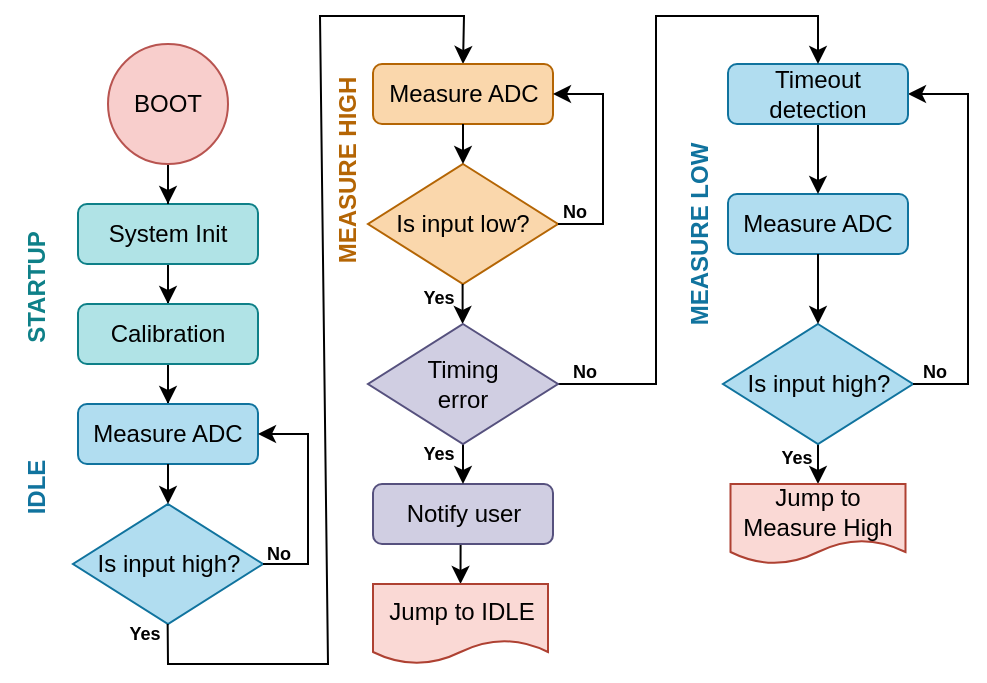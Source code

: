 <mxfile version="21.2.8" type="device">
  <diagram name="Page-1" id="d5M82XVoFlcnD1Bgav1w">
    <mxGraphModel dx="574" dy="353" grid="0" gridSize="12" guides="1" tooltips="1" connect="1" arrows="1" fold="1" page="1" pageScale="1" pageWidth="850" pageHeight="1100" math="0" shadow="0">
      <root>
        <mxCell id="0" />
        <mxCell id="1" parent="0" />
        <mxCell id="KZD-ql66Sq3qSRYaAD4a-8" value="" style="edgeStyle=orthogonalEdgeStyle;rounded=0;orthogonalLoop=1;jettySize=auto;html=1;" edge="1" parent="1" source="KZD-ql66Sq3qSRYaAD4a-2" target="KZD-ql66Sq3qSRYaAD4a-6">
          <mxGeometry relative="1" as="geometry" />
        </mxCell>
        <mxCell id="KZD-ql66Sq3qSRYaAD4a-2" value="System Init" style="rounded=1;whiteSpace=wrap;html=1;fillColor=#b0e3e6;strokeColor=#0e8088;" vertex="1" parent="1">
          <mxGeometry x="215" y="250" width="90" height="30" as="geometry" />
        </mxCell>
        <mxCell id="KZD-ql66Sq3qSRYaAD4a-7" value="" style="edgeStyle=orthogonalEdgeStyle;rounded=0;orthogonalLoop=1;jettySize=auto;html=1;entryX=0.5;entryY=0;entryDx=0;entryDy=0;" edge="1" parent="1" source="KZD-ql66Sq3qSRYaAD4a-5" target="KZD-ql66Sq3qSRYaAD4a-2">
          <mxGeometry relative="1" as="geometry">
            <mxPoint x="310" y="230" as="targetPoint" />
          </mxGeometry>
        </mxCell>
        <mxCell id="KZD-ql66Sq3qSRYaAD4a-5" value="BOOT" style="ellipse;whiteSpace=wrap;html=1;aspect=fixed;fillColor=#f8cecc;strokeColor=#b85450;" vertex="1" parent="1">
          <mxGeometry x="230" y="170" width="60" height="60" as="geometry" />
        </mxCell>
        <mxCell id="KZD-ql66Sq3qSRYaAD4a-18" value="" style="edgeStyle=orthogonalEdgeStyle;rounded=0;orthogonalLoop=1;jettySize=auto;html=1;" edge="1" parent="1" source="KZD-ql66Sq3qSRYaAD4a-6" target="KZD-ql66Sq3qSRYaAD4a-14">
          <mxGeometry relative="1" as="geometry" />
        </mxCell>
        <mxCell id="KZD-ql66Sq3qSRYaAD4a-6" value="Calibration" style="rounded=1;whiteSpace=wrap;html=1;fillColor=#b0e3e6;strokeColor=#0e8088;" vertex="1" parent="1">
          <mxGeometry x="215" y="300" width="90" height="30" as="geometry" />
        </mxCell>
        <mxCell id="KZD-ql66Sq3qSRYaAD4a-11" value="Is input high?" style="rhombus;whiteSpace=wrap;html=1;fillColor=#b1ddf0;strokeColor=#10739e;" vertex="1" parent="1">
          <mxGeometry x="212.5" y="400" width="95" height="60" as="geometry" />
        </mxCell>
        <mxCell id="KZD-ql66Sq3qSRYaAD4a-14" value="Measure ADC" style="rounded=1;whiteSpace=wrap;html=1;fillColor=#b1ddf0;strokeColor=#10739e;" vertex="1" parent="1">
          <mxGeometry x="215" y="350" width="90" height="30" as="geometry" />
        </mxCell>
        <mxCell id="KZD-ql66Sq3qSRYaAD4a-15" value="" style="endArrow=classic;html=1;rounded=0;exitX=1;exitY=0.5;exitDx=0;exitDy=0;entryX=1;entryY=0.5;entryDx=0;entryDy=0;" edge="1" parent="1" source="KZD-ql66Sq3qSRYaAD4a-11" target="KZD-ql66Sq3qSRYaAD4a-14">
          <mxGeometry width="50" height="50" relative="1" as="geometry">
            <mxPoint x="330" y="415" as="sourcePoint" />
            <mxPoint x="330" y="445" as="targetPoint" />
            <Array as="points">
              <mxPoint x="330" y="430" />
              <mxPoint x="330" y="365" />
            </Array>
          </mxGeometry>
        </mxCell>
        <mxCell id="KZD-ql66Sq3qSRYaAD4a-20" value="" style="endArrow=classic;html=1;rounded=0;exitX=0.5;exitY=1;exitDx=0;exitDy=0;entryX=0.5;entryY=0;entryDx=0;entryDy=0;" edge="1" parent="1" source="KZD-ql66Sq3qSRYaAD4a-14" target="KZD-ql66Sq3qSRYaAD4a-11">
          <mxGeometry width="50" height="50" relative="1" as="geometry">
            <mxPoint x="360" y="390" as="sourcePoint" />
            <mxPoint x="360" y="420" as="targetPoint" />
          </mxGeometry>
        </mxCell>
        <mxCell id="KZD-ql66Sq3qSRYaAD4a-21" value="" style="endArrow=classic;html=1;rounded=0;entryX=0.5;entryY=0;entryDx=0;entryDy=0;" edge="1" parent="1" target="KZD-ql66Sq3qSRYaAD4a-24">
          <mxGeometry width="50" height="50" relative="1" as="geometry">
            <mxPoint x="259.83" y="460" as="sourcePoint" />
            <mxPoint x="365" y="195" as="targetPoint" />
            <Array as="points">
              <mxPoint x="260" y="480" />
              <mxPoint x="340" y="480" />
              <mxPoint x="336" y="156" />
              <mxPoint x="408" y="156" />
            </Array>
          </mxGeometry>
        </mxCell>
        <mxCell id="KZD-ql66Sq3qSRYaAD4a-23" value="Is input low?" style="rhombus;whiteSpace=wrap;html=1;fillColor=#fad7ac;strokeColor=#b46504;" vertex="1" parent="1">
          <mxGeometry x="360" y="230" width="95" height="60" as="geometry" />
        </mxCell>
        <mxCell id="KZD-ql66Sq3qSRYaAD4a-24" value="Measure ADC" style="rounded=1;whiteSpace=wrap;html=1;fillColor=#fad7ac;strokeColor=#b46504;" vertex="1" parent="1">
          <mxGeometry x="362.5" y="180" width="90" height="30" as="geometry" />
        </mxCell>
        <mxCell id="KZD-ql66Sq3qSRYaAD4a-25" value="" style="endArrow=classic;html=1;rounded=0;exitX=1;exitY=0.5;exitDx=0;exitDy=0;entryX=1;entryY=0.5;entryDx=0;entryDy=0;" edge="1" parent="1" source="KZD-ql66Sq3qSRYaAD4a-23" target="KZD-ql66Sq3qSRYaAD4a-24">
          <mxGeometry width="50" height="50" relative="1" as="geometry">
            <mxPoint x="477.5" y="245" as="sourcePoint" />
            <mxPoint x="477.5" y="275" as="targetPoint" />
            <Array as="points">
              <mxPoint x="477.5" y="260" />
              <mxPoint x="477.5" y="195" />
            </Array>
          </mxGeometry>
        </mxCell>
        <mxCell id="KZD-ql66Sq3qSRYaAD4a-26" value="" style="endArrow=classic;html=1;rounded=0;exitX=0.5;exitY=1;exitDx=0;exitDy=0;entryX=0.5;entryY=0;entryDx=0;entryDy=0;" edge="1" parent="1" source="KZD-ql66Sq3qSRYaAD4a-24" target="KZD-ql66Sq3qSRYaAD4a-23">
          <mxGeometry width="50" height="50" relative="1" as="geometry">
            <mxPoint x="507.5" y="220" as="sourcePoint" />
            <mxPoint x="507.5" y="250" as="targetPoint" />
          </mxGeometry>
        </mxCell>
        <mxCell id="KZD-ql66Sq3qSRYaAD4a-47" value="" style="edgeStyle=orthogonalEdgeStyle;rounded=0;orthogonalLoop=1;jettySize=auto;html=1;" edge="1" parent="1" source="KZD-ql66Sq3qSRYaAD4a-27" target="KZD-ql66Sq3qSRYaAD4a-46">
          <mxGeometry relative="1" as="geometry" />
        </mxCell>
        <mxCell id="KZD-ql66Sq3qSRYaAD4a-27" value="Is input high?" style="rhombus;whiteSpace=wrap;html=1;fillColor=#b1ddf0;strokeColor=#10739E;" vertex="1" parent="1">
          <mxGeometry x="537.5" y="310" width="95" height="60" as="geometry" />
        </mxCell>
        <mxCell id="KZD-ql66Sq3qSRYaAD4a-28" value="Measure ADC" style="rounded=1;whiteSpace=wrap;html=1;fillColor=#b1ddf0;strokeColor=#10739e;" vertex="1" parent="1">
          <mxGeometry x="540" y="245" width="90" height="30" as="geometry" />
        </mxCell>
        <mxCell id="KZD-ql66Sq3qSRYaAD4a-29" value="" style="endArrow=classic;html=1;rounded=0;exitX=1;exitY=0.5;exitDx=0;exitDy=0;entryX=1;entryY=0.5;entryDx=0;entryDy=0;" edge="1" parent="1" source="KZD-ql66Sq3qSRYaAD4a-27" target="KZD-ql66Sq3qSRYaAD4a-36">
          <mxGeometry width="50" height="50" relative="1" as="geometry">
            <mxPoint x="657.5" y="315" as="sourcePoint" />
            <mxPoint x="657.5" y="345" as="targetPoint" />
            <Array as="points">
              <mxPoint x="660" y="340" />
              <mxPoint x="660" y="195" />
            </Array>
          </mxGeometry>
        </mxCell>
        <mxCell id="KZD-ql66Sq3qSRYaAD4a-30" value="" style="endArrow=classic;html=1;rounded=0;exitX=0.5;exitY=1;exitDx=0;exitDy=0;entryX=0.5;entryY=0;entryDx=0;entryDy=0;" edge="1" parent="1" source="KZD-ql66Sq3qSRYaAD4a-28" target="KZD-ql66Sq3qSRYaAD4a-27">
          <mxGeometry width="50" height="50" relative="1" as="geometry">
            <mxPoint x="687.5" y="290" as="sourcePoint" />
            <mxPoint x="687.5" y="320" as="targetPoint" />
          </mxGeometry>
        </mxCell>
        <mxCell id="KZD-ql66Sq3qSRYaAD4a-32" value="" style="endArrow=classic;html=1;rounded=0;exitX=0.5;exitY=1;exitDx=0;exitDy=0;entryX=0.5;entryY=0;entryDx=0;entryDy=0;" edge="1" parent="1">
          <mxGeometry width="50" height="50" relative="1" as="geometry">
            <mxPoint x="407.3" y="290" as="sourcePoint" />
            <mxPoint x="407.3" y="310" as="targetPoint" />
          </mxGeometry>
        </mxCell>
        <mxCell id="KZD-ql66Sq3qSRYaAD4a-49" style="edgeStyle=orthogonalEdgeStyle;rounded=0;orthogonalLoop=1;jettySize=auto;html=1;exitX=0.5;exitY=1;exitDx=0;exitDy=0;entryX=0.5;entryY=0;entryDx=0;entryDy=0;" edge="1" parent="1" source="KZD-ql66Sq3qSRYaAD4a-34" target="KZD-ql66Sq3qSRYaAD4a-40">
          <mxGeometry relative="1" as="geometry" />
        </mxCell>
        <mxCell id="KZD-ql66Sq3qSRYaAD4a-34" value="Notify user" style="rounded=1;whiteSpace=wrap;html=1;fillColor=#d0cee2;strokeColor=#56517e;" vertex="1" parent="1">
          <mxGeometry x="362.5" y="390" width="90" height="30" as="geometry" />
        </mxCell>
        <mxCell id="KZD-ql66Sq3qSRYaAD4a-45" value="" style="edgeStyle=orthogonalEdgeStyle;rounded=0;orthogonalLoop=1;jettySize=auto;html=1;" edge="1" parent="1" source="KZD-ql66Sq3qSRYaAD4a-36" target="KZD-ql66Sq3qSRYaAD4a-28">
          <mxGeometry relative="1" as="geometry" />
        </mxCell>
        <mxCell id="KZD-ql66Sq3qSRYaAD4a-36" value="Timeout detection" style="rounded=1;whiteSpace=wrap;html=1;fillColor=#b1ddf0;strokeColor=#10739e;" vertex="1" parent="1">
          <mxGeometry x="540" y="180" width="90" height="30" as="geometry" />
        </mxCell>
        <mxCell id="KZD-ql66Sq3qSRYaAD4a-38" style="edgeStyle=orthogonalEdgeStyle;rounded=0;orthogonalLoop=1;jettySize=auto;html=1;exitX=0.5;exitY=1;exitDx=0;exitDy=0;entryX=0.5;entryY=0;entryDx=0;entryDy=0;" edge="1" parent="1" source="KZD-ql66Sq3qSRYaAD4a-37" target="KZD-ql66Sq3qSRYaAD4a-34">
          <mxGeometry relative="1" as="geometry" />
        </mxCell>
        <mxCell id="KZD-ql66Sq3qSRYaAD4a-41" style="edgeStyle=orthogonalEdgeStyle;rounded=0;orthogonalLoop=1;jettySize=auto;html=1;exitX=1;exitY=0.5;exitDx=0;exitDy=0;entryX=0.5;entryY=0;entryDx=0;entryDy=0;" edge="1" parent="1" source="KZD-ql66Sq3qSRYaAD4a-37" target="KZD-ql66Sq3qSRYaAD4a-36">
          <mxGeometry relative="1" as="geometry">
            <mxPoint x="570" y="170" as="targetPoint" />
            <Array as="points">
              <mxPoint x="504" y="340" />
              <mxPoint x="504" y="156" />
              <mxPoint x="585" y="156" />
            </Array>
          </mxGeometry>
        </mxCell>
        <mxCell id="KZD-ql66Sq3qSRYaAD4a-37" value="Timing&lt;br&gt;error" style="rhombus;whiteSpace=wrap;html=1;fillColor=#d0cee2;strokeColor=#56517e;" vertex="1" parent="1">
          <mxGeometry x="360" y="310" width="95" height="60" as="geometry" />
        </mxCell>
        <mxCell id="KZD-ql66Sq3qSRYaAD4a-40" value="Jump to IDLE" style="shape=document;whiteSpace=wrap;html=1;boundedLbl=1;fillColor=#fad9d5;strokeColor=#ae4132;" vertex="1" parent="1">
          <mxGeometry x="362.5" y="440" width="87.5" height="40" as="geometry" />
        </mxCell>
        <mxCell id="KZD-ql66Sq3qSRYaAD4a-46" value="Jump to Measure High" style="shape=document;whiteSpace=wrap;html=1;boundedLbl=1;fillColor=#fad9d5;strokeColor=#ae4132;" vertex="1" parent="1">
          <mxGeometry x="541.25" y="390" width="87.5" height="40" as="geometry" />
        </mxCell>
        <mxCell id="KZD-ql66Sq3qSRYaAD4a-50" value="&lt;b&gt;STARTUP&lt;/b&gt;" style="text;html=1;strokeColor=none;fillColor=none;align=center;verticalAlign=middle;whiteSpace=wrap;rounded=0;horizontal=0;fontColor=#0E8088;" vertex="1" parent="1">
          <mxGeometry x="176.5" y="264" width="36" height="56" as="geometry" />
        </mxCell>
        <mxCell id="KZD-ql66Sq3qSRYaAD4a-51" value="&lt;b&gt;IDLE&lt;/b&gt;" style="text;html=1;strokeColor=none;fillColor=none;align=center;verticalAlign=middle;whiteSpace=wrap;rounded=0;horizontal=0;fontColor=#10739E;" vertex="1" parent="1">
          <mxGeometry x="176.5" y="364" width="36" height="56" as="geometry" />
        </mxCell>
        <mxCell id="KZD-ql66Sq3qSRYaAD4a-52" value="&lt;b&gt;MEASURE HIGH&lt;/b&gt;" style="text;html=1;strokeColor=none;fillColor=none;align=center;verticalAlign=middle;whiteSpace=wrap;rounded=0;horizontal=0;fontColor=#B46504;" vertex="1" parent="1">
          <mxGeometry x="332" y="176" width="36" height="114" as="geometry" />
        </mxCell>
        <mxCell id="KZD-ql66Sq3qSRYaAD4a-53" value="&lt;b&gt;MEASURE LOW&lt;/b&gt;" style="text;html=1;strokeColor=none;fillColor=none;align=center;verticalAlign=middle;whiteSpace=wrap;rounded=0;horizontal=0;fontColor=#10739E;" vertex="1" parent="1">
          <mxGeometry x="508" y="208" width="36" height="114" as="geometry" />
        </mxCell>
        <mxCell id="KZD-ql66Sq3qSRYaAD4a-54" value="&lt;font style=&quot;font-size: 9px;&quot;&gt;&lt;b&gt;No&lt;/b&gt;&lt;/font&gt;" style="text;html=1;strokeColor=none;fillColor=none;align=center;verticalAlign=middle;whiteSpace=wrap;rounded=0;fontSize=10;" vertex="1" parent="1">
          <mxGeometry x="302" y="418" width="26.5" height="12" as="geometry" />
        </mxCell>
        <mxCell id="KZD-ql66Sq3qSRYaAD4a-56" value="&lt;font style=&quot;font-size: 9px;&quot;&gt;&lt;b&gt;Yes&lt;/b&gt;&lt;/font&gt;" style="text;html=1;strokeColor=none;fillColor=none;align=center;verticalAlign=middle;whiteSpace=wrap;rounded=0;fontSize=10;" vertex="1" parent="1">
          <mxGeometry x="382" y="290" width="26.5" height="12" as="geometry" />
        </mxCell>
        <mxCell id="KZD-ql66Sq3qSRYaAD4a-57" value="&lt;font style=&quot;font-size: 9px;&quot;&gt;&lt;b&gt;Yes&lt;/b&gt;&lt;/font&gt;" style="text;html=1;strokeColor=none;fillColor=none;align=center;verticalAlign=middle;whiteSpace=wrap;rounded=0;fontSize=10;" vertex="1" parent="1">
          <mxGeometry x="382" y="368" width="26.5" height="12" as="geometry" />
        </mxCell>
        <mxCell id="KZD-ql66Sq3qSRYaAD4a-58" value="&lt;font style=&quot;font-size: 9px;&quot;&gt;&lt;b&gt;Yes&lt;/b&gt;&lt;/font&gt;" style="text;html=1;strokeColor=none;fillColor=none;align=center;verticalAlign=middle;whiteSpace=wrap;rounded=0;fontSize=10;" vertex="1" parent="1">
          <mxGeometry x="561" y="370" width="26.5" height="12" as="geometry" />
        </mxCell>
        <mxCell id="KZD-ql66Sq3qSRYaAD4a-59" value="&lt;font style=&quot;font-size: 9px;&quot;&gt;&lt;b&gt;No&lt;/b&gt;&lt;/font&gt;" style="text;html=1;strokeColor=none;fillColor=none;align=center;verticalAlign=middle;whiteSpace=wrap;rounded=0;fontSize=10;" vertex="1" parent="1">
          <mxGeometry x="450" y="247" width="26.5" height="12" as="geometry" />
        </mxCell>
        <mxCell id="KZD-ql66Sq3qSRYaAD4a-60" value="&lt;font style=&quot;font-size: 9px;&quot;&gt;&lt;b&gt;No&lt;/b&gt;&lt;/font&gt;" style="text;html=1;strokeColor=none;fillColor=none;align=center;verticalAlign=middle;whiteSpace=wrap;rounded=0;fontSize=10;" vertex="1" parent="1">
          <mxGeometry x="455" y="327" width="26.5" height="12" as="geometry" />
        </mxCell>
        <mxCell id="KZD-ql66Sq3qSRYaAD4a-61" value="&lt;font style=&quot;font-size: 9px;&quot;&gt;&lt;b&gt;No&lt;/b&gt;&lt;/font&gt;" style="text;html=1;strokeColor=none;fillColor=none;align=center;verticalAlign=middle;whiteSpace=wrap;rounded=0;fontSize=10;" vertex="1" parent="1">
          <mxGeometry x="630" y="327" width="26.5" height="12" as="geometry" />
        </mxCell>
        <mxCell id="KZD-ql66Sq3qSRYaAD4a-62" value="&lt;font style=&quot;font-size: 9px;&quot;&gt;&lt;b&gt;Yes&lt;/b&gt;&lt;/font&gt;" style="text;html=1;strokeColor=none;fillColor=none;align=center;verticalAlign=middle;whiteSpace=wrap;rounded=0;fontSize=10;" vertex="1" parent="1">
          <mxGeometry x="235" y="458" width="26.5" height="12" as="geometry" />
        </mxCell>
      </root>
    </mxGraphModel>
  </diagram>
</mxfile>
